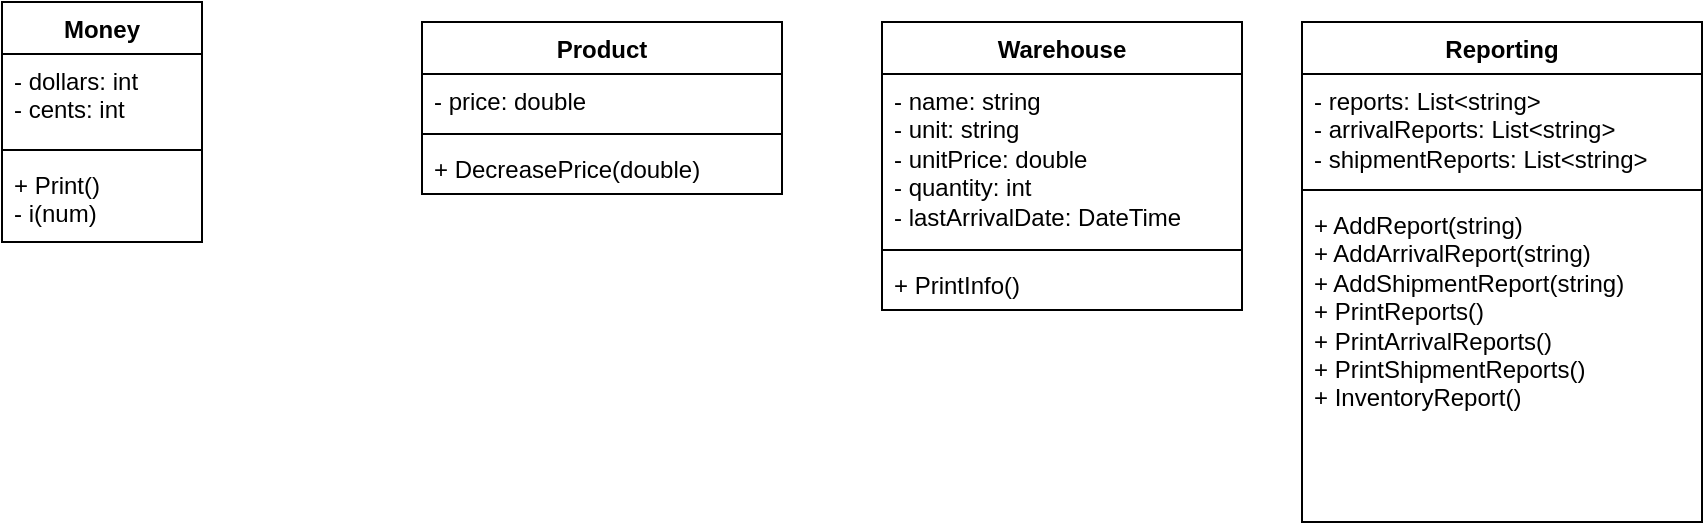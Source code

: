 <mxfile version="24.2.0" type="device">
  <diagram name="Page-1" id="e7e014a7-5840-1c2e-5031-d8a46d1fe8dd">
    <mxGraphModel dx="1122" dy="461" grid="1" gridSize="10" guides="1" tooltips="1" connect="1" arrows="1" fold="1" page="1" pageScale="1" pageWidth="1169" pageHeight="826" background="none" math="0" shadow="0">
      <root>
        <mxCell id="0" />
        <mxCell id="1" parent="0" />
        <mxCell id="aWrwuRVk085uX5z6UVyw-42" value="Product" style="swimlane;fontStyle=1;align=center;verticalAlign=top;childLayout=stackLayout;horizontal=1;startSize=26;horizontalStack=0;resizeParent=1;resizeParentMax=0;resizeLast=0;collapsible=1;marginBottom=0;whiteSpace=wrap;html=1;" vertex="1" parent="1">
          <mxGeometry x="280" y="440" width="180" height="86" as="geometry" />
        </mxCell>
        <mxCell id="aWrwuRVk085uX5z6UVyw-43" value="- price: double" style="text;strokeColor=none;fillColor=none;align=left;verticalAlign=top;spacingLeft=4;spacingRight=4;overflow=hidden;rotatable=0;points=[[0,0.5],[1,0.5]];portConstraint=eastwest;whiteSpace=wrap;html=1;" vertex="1" parent="aWrwuRVk085uX5z6UVyw-42">
          <mxGeometry y="26" width="180" height="26" as="geometry" />
        </mxCell>
        <mxCell id="aWrwuRVk085uX5z6UVyw-44" value="" style="line;strokeWidth=1;fillColor=none;align=left;verticalAlign=middle;spacingTop=-1;spacingLeft=3;spacingRight=3;rotatable=0;labelPosition=right;points=[];portConstraint=eastwest;strokeColor=inherit;" vertex="1" parent="aWrwuRVk085uX5z6UVyw-42">
          <mxGeometry y="52" width="180" height="8" as="geometry" />
        </mxCell>
        <mxCell id="aWrwuRVk085uX5z6UVyw-45" value="+ DecreasePrice(double)" style="text;strokeColor=none;fillColor=none;align=left;verticalAlign=top;spacingLeft=4;spacingRight=4;overflow=hidden;rotatable=0;points=[[0,0.5],[1,0.5]];portConstraint=eastwest;whiteSpace=wrap;html=1;" vertex="1" parent="aWrwuRVk085uX5z6UVyw-42">
          <mxGeometry y="60" width="180" height="26" as="geometry" />
        </mxCell>
        <mxCell id="aWrwuRVk085uX5z6UVyw-46" value="Warehouse" style="swimlane;fontStyle=1;align=center;verticalAlign=top;childLayout=stackLayout;horizontal=1;startSize=26;horizontalStack=0;resizeParent=1;resizeParentMax=0;resizeLast=0;collapsible=1;marginBottom=0;whiteSpace=wrap;html=1;" vertex="1" parent="1">
          <mxGeometry x="510" y="440" width="180" height="144" as="geometry" />
        </mxCell>
        <mxCell id="aWrwuRVk085uX5z6UVyw-47" value="- name: string&lt;div&gt;- unit: string&lt;/div&gt;&lt;div&gt;- unitPrice: double&lt;/div&gt;&lt;div&gt;- quantity: int&lt;/div&gt;&lt;div&gt;- lastArrivalDate: DateTime&lt;/div&gt;" style="text;strokeColor=none;fillColor=none;align=left;verticalAlign=top;spacingLeft=4;spacingRight=4;overflow=hidden;rotatable=0;points=[[0,0.5],[1,0.5]];portConstraint=eastwest;whiteSpace=wrap;html=1;" vertex="1" parent="aWrwuRVk085uX5z6UVyw-46">
          <mxGeometry y="26" width="180" height="84" as="geometry" />
        </mxCell>
        <mxCell id="aWrwuRVk085uX5z6UVyw-48" value="" style="line;strokeWidth=1;fillColor=none;align=left;verticalAlign=middle;spacingTop=-1;spacingLeft=3;spacingRight=3;rotatable=0;labelPosition=right;points=[];portConstraint=eastwest;strokeColor=inherit;" vertex="1" parent="aWrwuRVk085uX5z6UVyw-46">
          <mxGeometry y="110" width="180" height="8" as="geometry" />
        </mxCell>
        <mxCell id="aWrwuRVk085uX5z6UVyw-49" value="+ PrintInfo()" style="text;strokeColor=none;fillColor=none;align=left;verticalAlign=top;spacingLeft=4;spacingRight=4;overflow=hidden;rotatable=0;points=[[0,0.5],[1,0.5]];portConstraint=eastwest;whiteSpace=wrap;html=1;" vertex="1" parent="aWrwuRVk085uX5z6UVyw-46">
          <mxGeometry y="118" width="180" height="26" as="geometry" />
        </mxCell>
        <mxCell id="aWrwuRVk085uX5z6UVyw-50" value="Reporting" style="swimlane;fontStyle=1;align=center;verticalAlign=top;childLayout=stackLayout;horizontal=1;startSize=26;horizontalStack=0;resizeParent=1;resizeParentMax=0;resizeLast=0;collapsible=1;marginBottom=0;whiteSpace=wrap;html=1;" vertex="1" parent="1">
          <mxGeometry x="720" y="440" width="200" height="250" as="geometry" />
        </mxCell>
        <mxCell id="aWrwuRVk085uX5z6UVyw-51" value="- reports: List&amp;lt;string&amp;gt;&lt;div&gt;- arrivalReports: Lis&lt;span style=&quot;background-color: initial;&quot;&gt;t&amp;lt;string&amp;gt;&lt;/span&gt;&lt;/div&gt;&lt;div&gt;- shipmentReports: List&lt;span style=&quot;background-color: initial;&quot;&gt;&amp;lt;string&amp;gt;&lt;/span&gt;&lt;/div&gt;&lt;div&gt;&lt;br&gt;&lt;/div&gt;" style="text;strokeColor=none;fillColor=none;align=left;verticalAlign=top;spacingLeft=4;spacingRight=4;overflow=hidden;rotatable=0;points=[[0,0.5],[1,0.5]];portConstraint=eastwest;whiteSpace=wrap;html=1;" vertex="1" parent="aWrwuRVk085uX5z6UVyw-50">
          <mxGeometry y="26" width="200" height="54" as="geometry" />
        </mxCell>
        <mxCell id="aWrwuRVk085uX5z6UVyw-52" value="" style="line;strokeWidth=1;fillColor=none;align=left;verticalAlign=middle;spacingTop=-1;spacingLeft=3;spacingRight=3;rotatable=0;labelPosition=right;points=[];portConstraint=eastwest;strokeColor=inherit;" vertex="1" parent="aWrwuRVk085uX5z6UVyw-50">
          <mxGeometry y="80" width="200" height="8" as="geometry" />
        </mxCell>
        <mxCell id="aWrwuRVk085uX5z6UVyw-53" value="+ AddReport(string)&lt;div&gt;+ AddArrivalReport(string)&lt;/div&gt;&lt;div&gt;+ AddShipmentReport(string)&lt;/div&gt;&lt;div&gt;+ PrintReports()&lt;/div&gt;&lt;div&gt;+ PrintArrivalReports()&lt;/div&gt;&lt;div&gt;+ PrintShipmentReports()&lt;/div&gt;&lt;div&gt;+ InventoryReport()&lt;/div&gt;" style="text;strokeColor=none;fillColor=none;align=left;verticalAlign=top;spacingLeft=4;spacingRight=4;overflow=hidden;rotatable=0;points=[[0,0.5],[1,0.5]];portConstraint=eastwest;whiteSpace=wrap;html=1;" vertex="1" parent="aWrwuRVk085uX5z6UVyw-50">
          <mxGeometry y="88" width="200" height="162" as="geometry" />
        </mxCell>
        <mxCell id="aWrwuRVk085uX5z6UVyw-54" value="Money" style="swimlane;fontStyle=1;align=center;verticalAlign=top;childLayout=stackLayout;horizontal=1;startSize=26;horizontalStack=0;resizeParent=1;resizeParentMax=0;resizeLast=0;collapsible=1;marginBottom=0;whiteSpace=wrap;html=1;" vertex="1" parent="1">
          <mxGeometry x="70" y="430" width="100" height="120" as="geometry" />
        </mxCell>
        <mxCell id="aWrwuRVk085uX5z6UVyw-55" value="- dollars: int&lt;div&gt;- cents: int&lt;/div&gt;" style="text;strokeColor=none;fillColor=none;align=left;verticalAlign=top;spacingLeft=4;spacingRight=4;overflow=hidden;rotatable=0;points=[[0,0.5],[1,0.5]];portConstraint=eastwest;whiteSpace=wrap;html=1;" vertex="1" parent="aWrwuRVk085uX5z6UVyw-54">
          <mxGeometry y="26" width="100" height="44" as="geometry" />
        </mxCell>
        <mxCell id="aWrwuRVk085uX5z6UVyw-56" value="" style="line;strokeWidth=1;fillColor=none;align=left;verticalAlign=middle;spacingTop=-1;spacingLeft=3;spacingRight=3;rotatable=0;labelPosition=right;points=[];portConstraint=eastwest;strokeColor=inherit;" vertex="1" parent="aWrwuRVk085uX5z6UVyw-54">
          <mxGeometry y="70" width="100" height="8" as="geometry" />
        </mxCell>
        <mxCell id="aWrwuRVk085uX5z6UVyw-57" value="+ Print()&lt;div&gt;- i(num)&lt;/div&gt;" style="text;strokeColor=none;fillColor=none;align=left;verticalAlign=top;spacingLeft=4;spacingRight=4;overflow=hidden;rotatable=0;points=[[0,0.5],[1,0.5]];portConstraint=eastwest;whiteSpace=wrap;html=1;" vertex="1" parent="aWrwuRVk085uX5z6UVyw-54">
          <mxGeometry y="78" width="100" height="42" as="geometry" />
        </mxCell>
      </root>
    </mxGraphModel>
  </diagram>
</mxfile>
